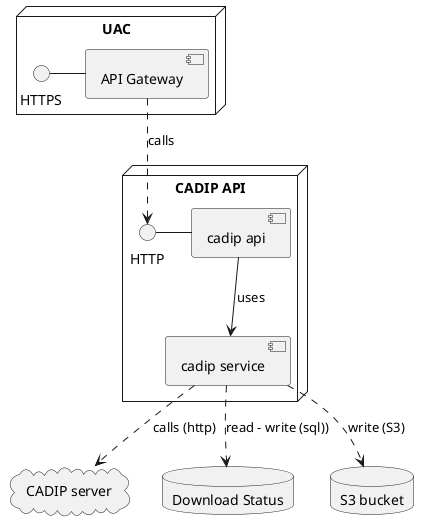 @startuml
'https://plantuml.com/component-diagram


node "UAC" {
  HTTPS - [API Gateway]
}

node "CADIP API" {
  [API Gateway] ..> HTTP: calls
  HTTP - [cadip api]
  [cadip api] --> [cadip service] :uses
}

cloud "CADIP server" {
}

database "Download Status" {
}

database "S3 bucket" {
}


[cadip service] ..> [CADIP server]: calls (http)
[cadip service] ..> [Download Status]: read - write (sql))
[cadip service] ..> [S3 bucket]: write (S3)

@enduml
